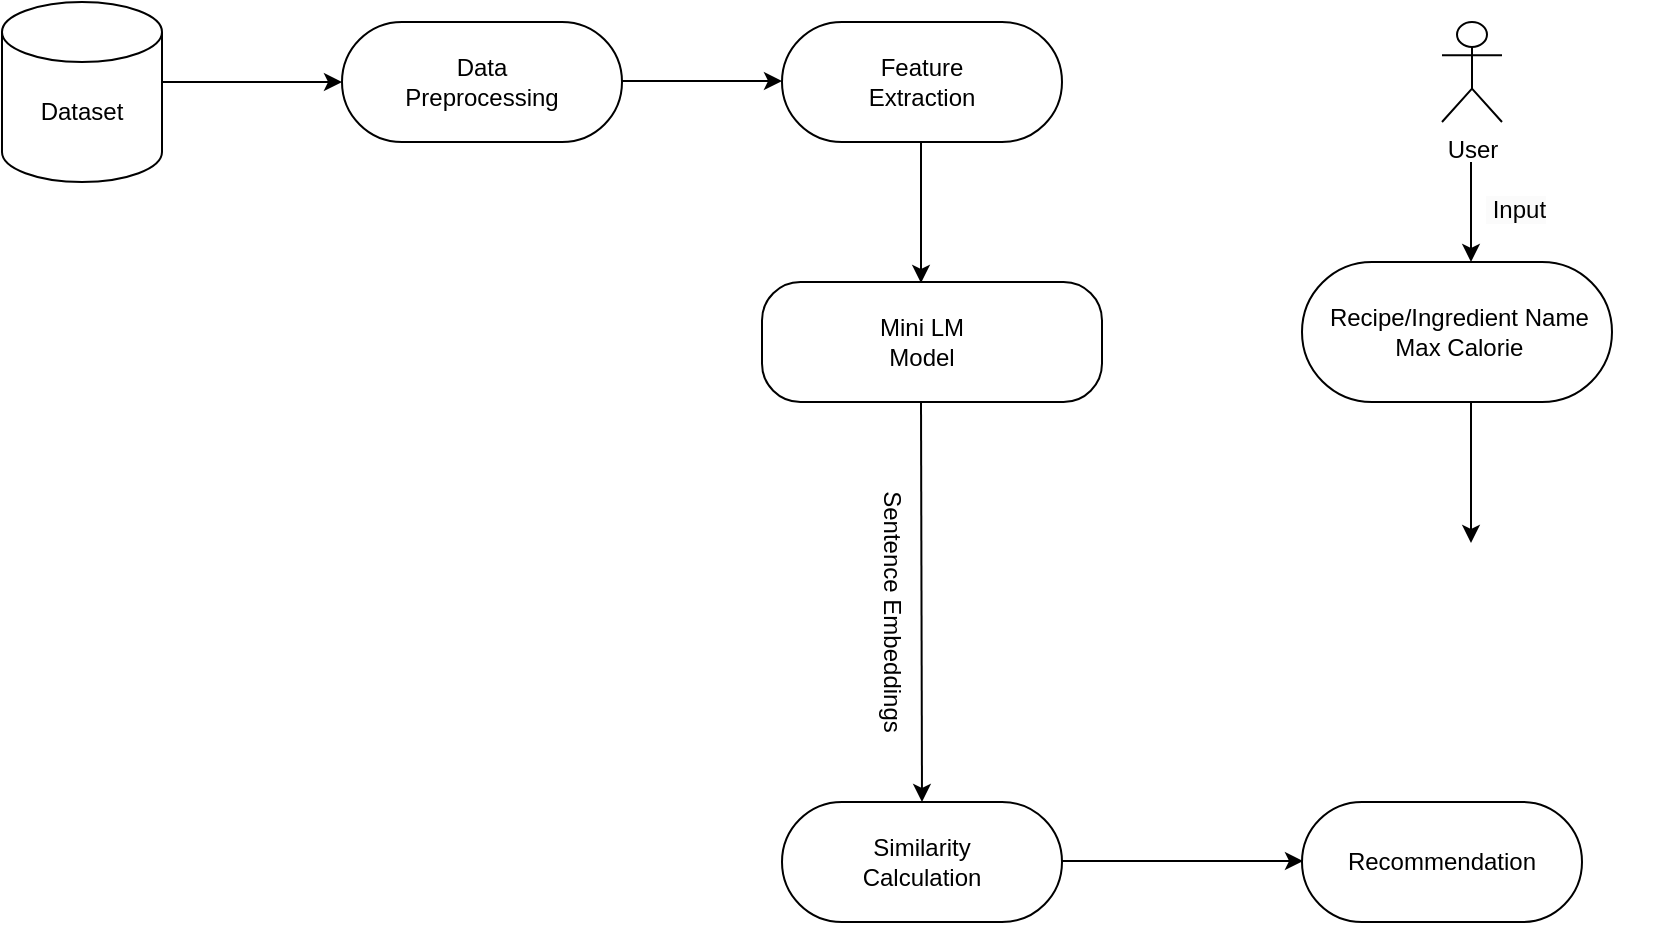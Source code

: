 <mxfile version="24.3.1" type="github">
  <diagram name="Page-1" id="LXIAQG37rIp9TrIn0sgV">
    <mxGraphModel dx="1032" dy="539" grid="1" gridSize="10" guides="1" tooltips="1" connect="1" arrows="1" fold="1" page="1" pageScale="1" pageWidth="1169" pageHeight="827" math="0" shadow="0">
      <root>
        <mxCell id="0" />
        <mxCell id="1" parent="0" />
        <mxCell id="kbQdt5iomu6h16YjDwQO-1" value="" style="shape=cylinder3;whiteSpace=wrap;html=1;boundedLbl=1;backgroundOutline=1;size=15;" vertex="1" parent="1">
          <mxGeometry x="150" y="20" width="80" height="90" as="geometry" />
        </mxCell>
        <mxCell id="kbQdt5iomu6h16YjDwQO-2" value="Dataset" style="text;html=1;align=center;verticalAlign=middle;whiteSpace=wrap;rounded=0;container=1;" vertex="1" parent="1">
          <mxGeometry x="160" y="60" width="60" height="30" as="geometry" />
        </mxCell>
        <mxCell id="kbQdt5iomu6h16YjDwQO-3" value="" style="endArrow=classic;html=1;rounded=0;" edge="1" parent="1">
          <mxGeometry width="50" height="50" relative="1" as="geometry">
            <mxPoint x="230" y="60" as="sourcePoint" />
            <mxPoint x="320" y="60" as="targetPoint" />
          </mxGeometry>
        </mxCell>
        <mxCell id="kbQdt5iomu6h16YjDwQO-4" value="" style="rounded=1;whiteSpace=wrap;html=1;arcSize=50;" vertex="1" parent="1">
          <mxGeometry x="320" y="30" width="140" height="60" as="geometry" />
        </mxCell>
        <mxCell id="kbQdt5iomu6h16YjDwQO-7" value="" style="rounded=1;whiteSpace=wrap;html=1;arcSize=50;" vertex="1" parent="1">
          <mxGeometry x="540" y="30" width="140" height="60" as="geometry" />
        </mxCell>
        <mxCell id="kbQdt5iomu6h16YjDwQO-9" value="Data Preprocessing" style="text;html=1;align=center;verticalAlign=middle;whiteSpace=wrap;rounded=0;container=1;" vertex="1" parent="1">
          <mxGeometry x="360" y="45" width="60" height="30" as="geometry" />
        </mxCell>
        <mxCell id="kbQdt5iomu6h16YjDwQO-10" value="" style="endArrow=classic;html=1;rounded=0;" edge="1" parent="1">
          <mxGeometry width="50" height="50" relative="1" as="geometry">
            <mxPoint x="460" y="59.5" as="sourcePoint" />
            <mxPoint x="540" y="59.5" as="targetPoint" />
          </mxGeometry>
        </mxCell>
        <mxCell id="kbQdt5iomu6h16YjDwQO-11" value="Feature Extraction" style="text;html=1;align=center;verticalAlign=middle;whiteSpace=wrap;rounded=0;container=1;" vertex="1" parent="1">
          <mxGeometry x="580" y="45" width="60" height="30" as="geometry" />
        </mxCell>
        <mxCell id="kbQdt5iomu6h16YjDwQO-12" value="" style="endArrow=classic;html=1;rounded=0;" edge="1" parent="1">
          <mxGeometry width="50" height="50" relative="1" as="geometry">
            <mxPoint x="609.5" y="90" as="sourcePoint" />
            <mxPoint x="609.5" y="160.5" as="targetPoint" />
          </mxGeometry>
        </mxCell>
        <mxCell id="kbQdt5iomu6h16YjDwQO-14" value="" style="rounded=1;whiteSpace=wrap;html=1;arcSize=32;" vertex="1" parent="1">
          <mxGeometry x="530" y="160" width="170" height="60" as="geometry" />
        </mxCell>
        <mxCell id="kbQdt5iomu6h16YjDwQO-16" value="Mini LM Model" style="text;html=1;align=center;verticalAlign=middle;whiteSpace=wrap;rounded=0;container=1;" vertex="1" parent="1">
          <mxGeometry x="580" y="175" width="60" height="30" as="geometry" />
        </mxCell>
        <mxCell id="kbQdt5iomu6h16YjDwQO-17" value="" style="endArrow=classic;html=1;rounded=0;" edge="1" parent="1">
          <mxGeometry width="50" height="50" relative="1" as="geometry">
            <mxPoint x="609.5" y="220" as="sourcePoint" />
            <mxPoint x="610" y="420" as="targetPoint" />
          </mxGeometry>
        </mxCell>
        <mxCell id="kbQdt5iomu6h16YjDwQO-18" value="Sentence Embeddings" style="text;html=1;align=center;verticalAlign=middle;whiteSpace=wrap;rounded=0;container=1;rotation=90;" vertex="1" parent="1">
          <mxGeometry x="520" y="310" width="150" height="30" as="geometry" />
        </mxCell>
        <mxCell id="kbQdt5iomu6h16YjDwQO-19" value="" style="rounded=1;whiteSpace=wrap;html=1;arcSize=50;" vertex="1" parent="1">
          <mxGeometry x="540" y="420" width="140" height="60" as="geometry" />
        </mxCell>
        <mxCell id="kbQdt5iomu6h16YjDwQO-21" value="Similarity Calculation" style="text;html=1;align=center;verticalAlign=middle;whiteSpace=wrap;rounded=0;container=1;" vertex="1" parent="1">
          <mxGeometry x="580" y="435" width="60" height="30" as="geometry" />
        </mxCell>
        <mxCell id="kbQdt5iomu6h16YjDwQO-22" value="" style="endArrow=classic;html=1;rounded=0;" edge="1" parent="1">
          <mxGeometry width="50" height="50" relative="1" as="geometry">
            <mxPoint x="680" y="449.5" as="sourcePoint" />
            <mxPoint x="800.5" y="449.5" as="targetPoint" />
          </mxGeometry>
        </mxCell>
        <mxCell id="kbQdt5iomu6h16YjDwQO-23" value="" style="rounded=1;whiteSpace=wrap;html=1;arcSize=50;" vertex="1" parent="1">
          <mxGeometry x="800" y="420" width="140" height="60" as="geometry" />
        </mxCell>
        <mxCell id="kbQdt5iomu6h16YjDwQO-24" value="Recommendation" style="text;html=1;align=center;verticalAlign=middle;whiteSpace=wrap;rounded=0;" vertex="1" parent="1">
          <mxGeometry x="840" y="435" width="60" height="30" as="geometry" />
        </mxCell>
        <mxCell id="kbQdt5iomu6h16YjDwQO-28" value="User" style="shape=umlActor;verticalLabelPosition=bottom;verticalAlign=top;html=1;outlineConnect=0;" vertex="1" parent="1">
          <mxGeometry x="870" y="30" width="30" height="50" as="geometry" />
        </mxCell>
        <mxCell id="kbQdt5iomu6h16YjDwQO-29" value="" style="endArrow=classic;html=1;rounded=0;" edge="1" parent="1">
          <mxGeometry width="50" height="50" relative="1" as="geometry">
            <mxPoint x="884.5" y="100" as="sourcePoint" />
            <mxPoint x="884.5" y="150" as="targetPoint" />
          </mxGeometry>
        </mxCell>
        <mxCell id="kbQdt5iomu6h16YjDwQO-31" value="" style="rounded=1;whiteSpace=wrap;html=1;arcSize=50;" vertex="1" parent="1">
          <mxGeometry x="800" y="150" width="155" height="70" as="geometry" />
        </mxCell>
        <mxCell id="kbQdt5iomu6h16YjDwQO-32" value="&amp;nbsp;Recipe/Ingredient Name&lt;div&gt;&amp;nbsp;Max Calorie&lt;/div&gt;" style="text;html=1;align=center;verticalAlign=middle;whiteSpace=wrap;rounded=0;container=1;" vertex="1" parent="1">
          <mxGeometry x="797.5" y="177.5" width="157.5" height="15" as="geometry" />
        </mxCell>
        <mxCell id="kbQdt5iomu6h16YjDwQO-34" value="&lt;span style=&quot;color: rgb(0, 0, 0); font-family: Helvetica; font-size: 12px; font-style: normal; font-variant-ligatures: normal; font-variant-caps: normal; font-weight: 400; letter-spacing: normal; orphans: 2; text-align: center; text-indent: 0px; text-transform: none; widows: 2; word-spacing: 0px; -webkit-text-stroke-width: 0px; white-space: normal; background-color: rgb(251, 251, 251); text-decoration-thickness: initial; text-decoration-style: initial; text-decoration-color: initial; display: inline !important; float: none;&quot;&gt;&amp;nbsp;Input&lt;/span&gt;" style="text;whiteSpace=wrap;html=1;" vertex="1" parent="1">
          <mxGeometry x="890" y="110" width="90" height="40" as="geometry" />
        </mxCell>
        <mxCell id="kbQdt5iomu6h16YjDwQO-35" value="" style="endArrow=classic;html=1;rounded=0;" edge="1" parent="1">
          <mxGeometry width="50" height="50" relative="1" as="geometry">
            <mxPoint x="884.5" y="220" as="sourcePoint" />
            <mxPoint x="884.5" y="290.5" as="targetPoint" />
          </mxGeometry>
        </mxCell>
      </root>
    </mxGraphModel>
  </diagram>
</mxfile>
